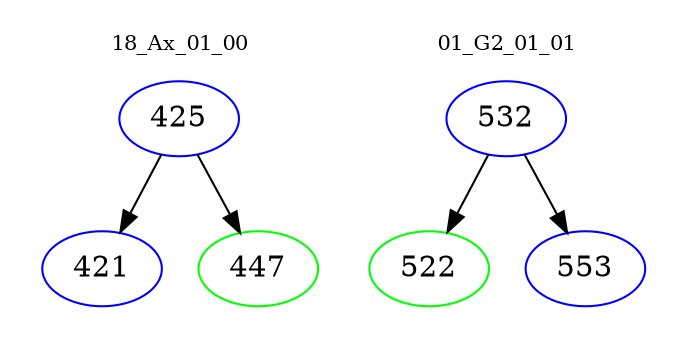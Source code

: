 digraph{
subgraph cluster_0 {
color = white
label = "18_Ax_01_00";
fontsize=10;
T0_425 [label="425", color="blue"]
T0_425 -> T0_421 [color="black"]
T0_421 [label="421", color="blue"]
T0_425 -> T0_447 [color="black"]
T0_447 [label="447", color="green"]
}
subgraph cluster_1 {
color = white
label = "01_G2_01_01";
fontsize=10;
T1_532 [label="532", color="blue"]
T1_532 -> T1_522 [color="black"]
T1_522 [label="522", color="green"]
T1_532 -> T1_553 [color="black"]
T1_553 [label="553", color="blue"]
}
}
